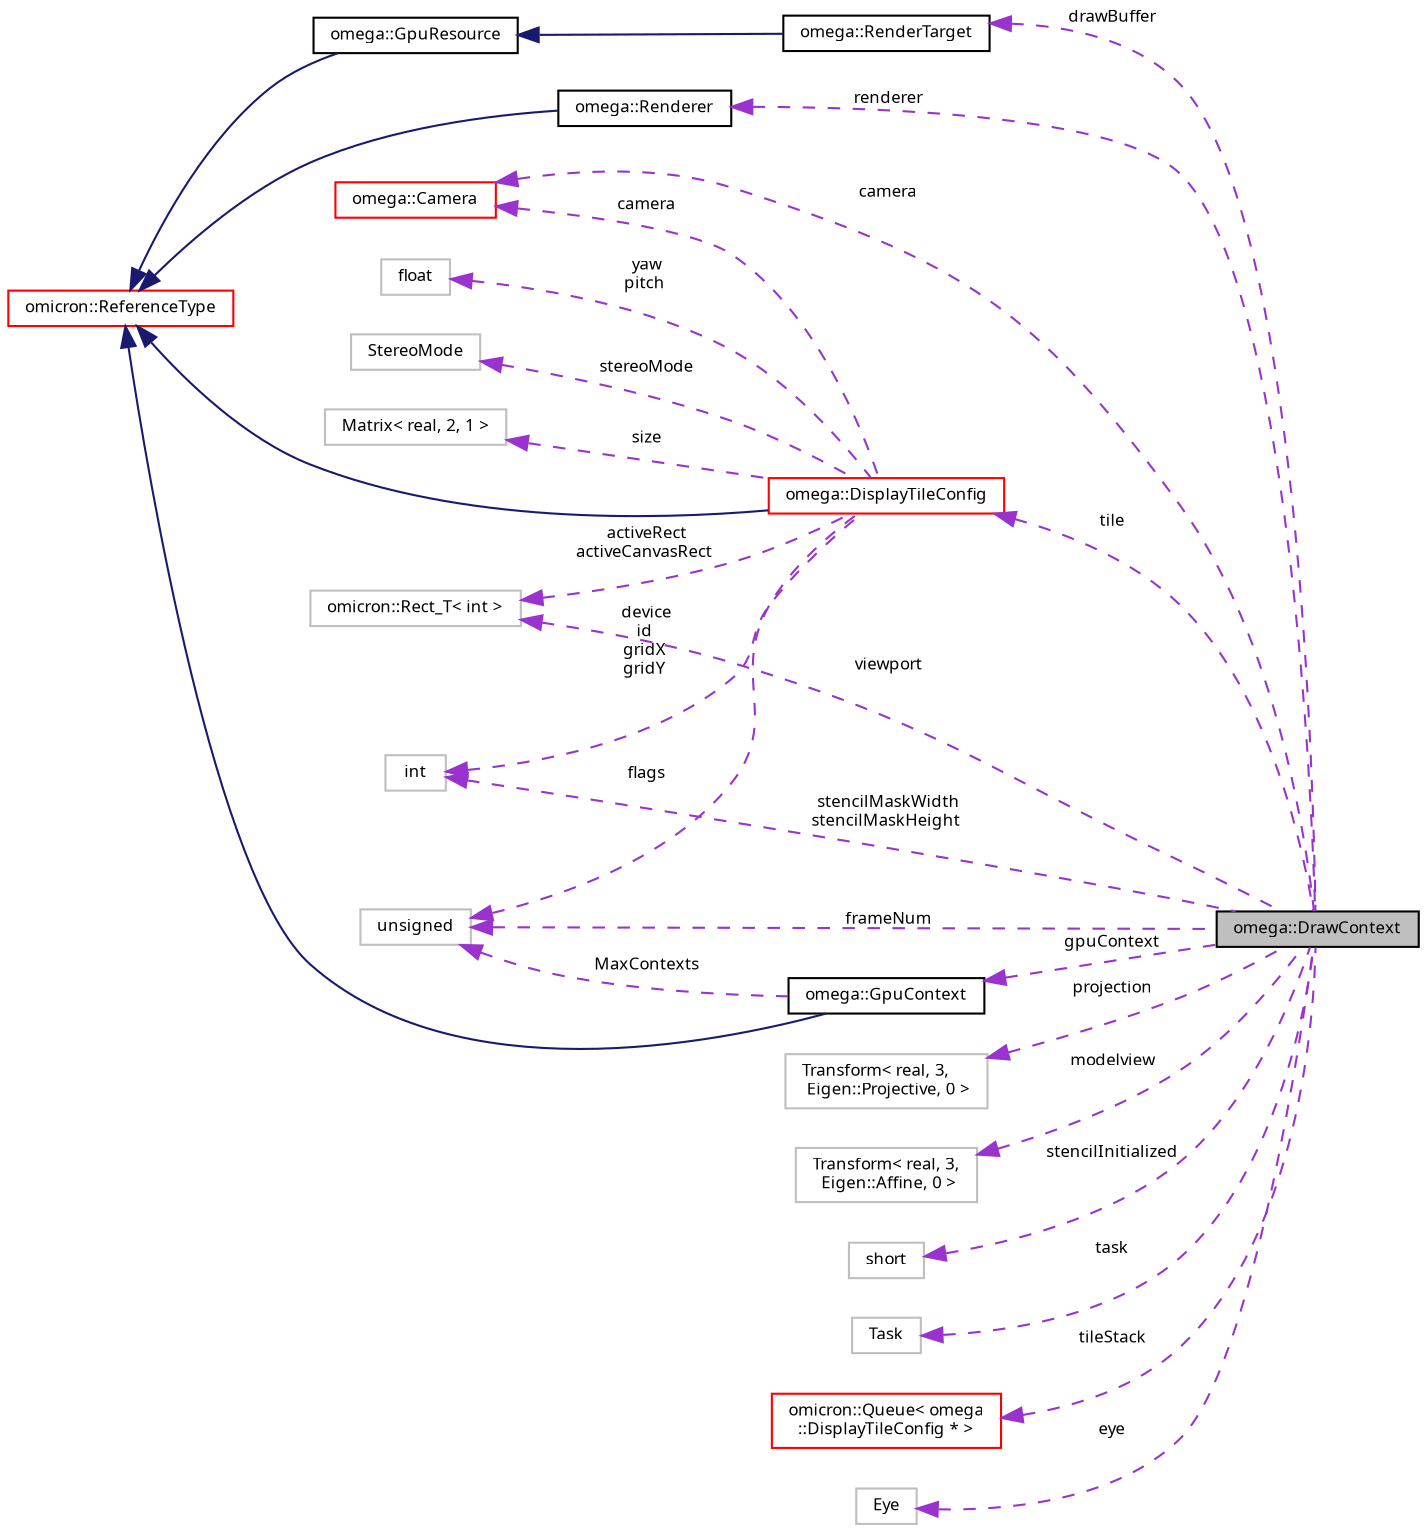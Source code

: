 digraph "omega::DrawContext"
{
  bgcolor="transparent";
  edge [fontname="FreeSans.ttf",fontsize="8",labelfontname="FreeSans.ttf",labelfontsize="8"];
  node [fontname="FreeSans.ttf",fontsize="8",shape=record];
  rankdir="LR";
  Node1 [label="omega::DrawContext",height=0.2,width=0.4,color="black", fillcolor="grey75", style="filled", fontcolor="black"];
  Node2 -> Node1 [dir="back",color="darkorchid3",fontsize="8",style="dashed",label=" drawBuffer" ,fontname="FreeSans.ttf"];
  Node2 [label="omega::RenderTarget",height=0.2,width=0.4,color="black",URL="$classomega_1_1_render_target.html"];
  Node3 -> Node2 [dir="back",color="midnightblue",fontsize="8",style="solid",fontname="FreeSans.ttf"];
  Node3 [label="omega::GpuResource",height=0.2,width=0.4,color="black",URL="$classomega_1_1_gpu_resource.html"];
  Node4 -> Node3 [dir="back",color="midnightblue",fontsize="8",style="solid",fontname="FreeSans.ttf"];
  Node4 [label="omicron::ReferenceType",height=0.2,width=0.4,color="red",URL="$classomicron_1_1_reference_type.html",tooltip="Implements a base class for reference-counted types. "];
  Node5 -> Node1 [dir="back",color="darkorchid3",fontsize="8",style="dashed",label=" projection" ,fontname="FreeSans.ttf"];
  Node5 [label="Transform\< real, 3,\l Eigen::Projective, 0 \>",height=0.2,width=0.4,color="grey75"];
  Node6 -> Node1 [dir="back",color="darkorchid3",fontsize="8",style="dashed",label=" tile" ,fontname="FreeSans.ttf"];
  Node6 [label="omega::DisplayTileConfig",height=0.2,width=0.4,color="red",URL="$classomega_1_1_display_tile_config.html"];
  Node4 -> Node6 [dir="back",color="midnightblue",fontsize="8",style="solid",fontname="FreeSans.ttf"];
  Node7 -> Node6 [dir="back",color="darkorchid3",fontsize="8",style="dashed",label=" camera" ,fontname="FreeSans.ttf"];
  Node7 [label="omega::Camera",height=0.2,width=0.4,color="red",URL="$classomega_1_1_camera.html",tooltip="The Camera class handles information about a view transformation, head tracking and optional target b..."];
  Node8 -> Node6 [dir="back",color="darkorchid3",fontsize="8",style="dashed",label=" yaw\npitch" ,fontname="FreeSans.ttf"];
  Node8 [label="float",height=0.2,width=0.4,color="grey75"];
  Node9 -> Node6 [dir="back",color="darkorchid3",fontsize="8",style="dashed",label=" stereoMode" ,fontname="FreeSans.ttf"];
  Node9 [label="StereoMode",height=0.2,width=0.4,color="grey75"];
  Node10 -> Node6 [dir="back",color="darkorchid3",fontsize="8",style="dashed",label=" size" ,fontname="FreeSans.ttf"];
  Node10 [label="Matrix\< real, 2, 1 \>",height=0.2,width=0.4,color="grey75"];
  Node11 -> Node6 [dir="back",color="darkorchid3",fontsize="8",style="dashed",label=" device\nid\ngridX\ngridY" ,fontname="FreeSans.ttf"];
  Node11 [label="int",height=0.2,width=0.4,color="grey75"];
  Node12 -> Node6 [dir="back",color="darkorchid3",fontsize="8",style="dashed",label=" flags" ,fontname="FreeSans.ttf"];
  Node12 [label="unsigned",height=0.2,width=0.4,color="grey75"];
  Node13 -> Node6 [dir="back",color="darkorchid3",fontsize="8",style="dashed",label=" activeRect\nactiveCanvasRect" ,fontname="FreeSans.ttf"];
  Node13 [label="omicron::Rect_T\< int \>",height=0.2,width=0.4,color="grey75"];
  Node14 -> Node1 [dir="back",color="darkorchid3",fontsize="8",style="dashed",label=" modelview" ,fontname="FreeSans.ttf"];
  Node14 [label="Transform\< real, 3,\l Eigen::Affine, 0 \>",height=0.2,width=0.4,color="grey75"];
  Node7 -> Node1 [dir="back",color="darkorchid3",fontsize="8",style="dashed",label=" camera" ,fontname="FreeSans.ttf"];
  Node15 -> Node1 [dir="back",color="darkorchid3",fontsize="8",style="dashed",label=" stencilInitialized" ,fontname="FreeSans.ttf"];
  Node15 [label="short",height=0.2,width=0.4,color="grey75"];
  Node16 -> Node1 [dir="back",color="darkorchid3",fontsize="8",style="dashed",label=" task" ,fontname="FreeSans.ttf"];
  Node16 [label="Task",height=0.2,width=0.4,color="grey75"];
  Node17 -> Node1 [dir="back",color="darkorchid3",fontsize="8",style="dashed",label=" tileStack" ,fontname="FreeSans.ttf"];
  Node17 [label="omicron::Queue\< omega\l::DisplayTileConfig * \>",height=0.2,width=0.4,color="red",URL="$classomicron_1_1_queue.html"];
  Node11 -> Node1 [dir="back",color="darkorchid3",fontsize="8",style="dashed",label=" stencilMaskWidth\nstencilMaskHeight" ,fontname="FreeSans.ttf"];
  Node18 -> Node1 [dir="back",color="darkorchid3",fontsize="8",style="dashed",label=" renderer" ,fontname="FreeSans.ttf"];
  Node18 [label="omega::Renderer",height=0.2,width=0.4,color="black",URL="$classomega_1_1_renderer.html",tooltip="The omegalib renderer is the entry point for all of omegalib rendering code. "];
  Node4 -> Node18 [dir="back",color="midnightblue",fontsize="8",style="solid",fontname="FreeSans.ttf"];
  Node19 -> Node1 [dir="back",color="darkorchid3",fontsize="8",style="dashed",label=" gpuContext" ,fontname="FreeSans.ttf"];
  Node19 [label="omega::GpuContext",height=0.2,width=0.4,color="black",URL="$classomega_1_1_gpu_context.html"];
  Node4 -> Node19 [dir="back",color="midnightblue",fontsize="8",style="solid",fontname="FreeSans.ttf"];
  Node12 -> Node19 [dir="back",color="darkorchid3",fontsize="8",style="dashed",label=" MaxContexts" ,fontname="FreeSans.ttf"];
  Node12 -> Node1 [dir="back",color="darkorchid3",fontsize="8",style="dashed",label=" frameNum" ,fontname="FreeSans.ttf"];
  Node20 -> Node1 [dir="back",color="darkorchid3",fontsize="8",style="dashed",label=" eye" ,fontname="FreeSans.ttf"];
  Node20 [label="Eye",height=0.2,width=0.4,color="grey75"];
  Node13 -> Node1 [dir="back",color="darkorchid3",fontsize="8",style="dashed",label=" viewport" ,fontname="FreeSans.ttf"];
}
